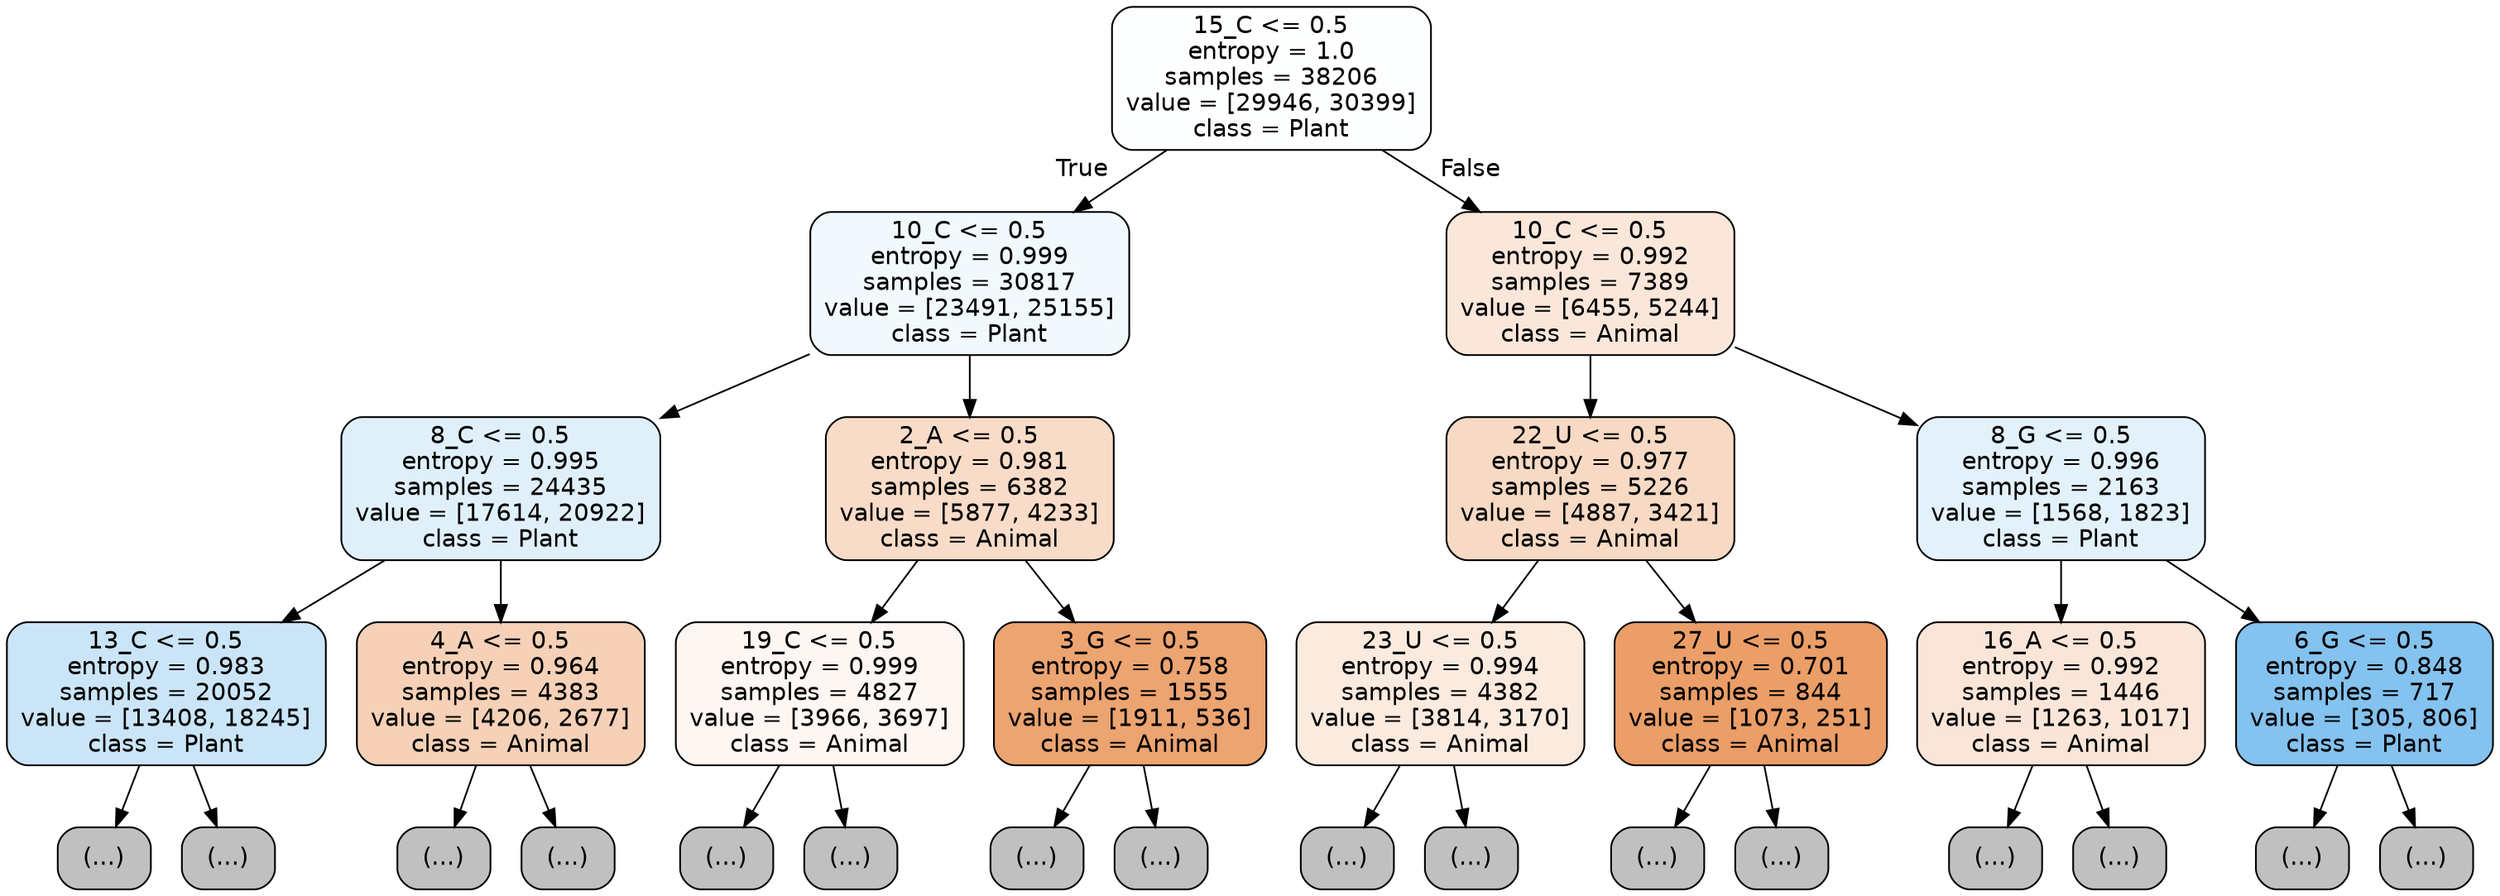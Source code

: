 digraph Tree {
node [shape=box, style="filled, rounded", color="black", fontname="helvetica"] ;
edge [fontname="helvetica"] ;
0 [label="15_C <= 0.5\nentropy = 1.0\nsamples = 38206\nvalue = [29946, 30399]\nclass = Plant", fillcolor="#fcfeff"] ;
1 [label="10_C <= 0.5\nentropy = 0.999\nsamples = 30817\nvalue = [23491, 25155]\nclass = Plant", fillcolor="#f2f9fd"] ;
0 -> 1 [labeldistance=2.5, labelangle=45, headlabel="True"] ;
2 [label="8_C <= 0.5\nentropy = 0.995\nsamples = 24435\nvalue = [17614, 20922]\nclass = Plant", fillcolor="#e0f0fb"] ;
1 -> 2 ;
3 [label="13_C <= 0.5\nentropy = 0.983\nsamples = 20052\nvalue = [13408, 18245]\nclass = Plant", fillcolor="#cbe5f8"] ;
2 -> 3 ;
4 [label="(...)", fillcolor="#C0C0C0"] ;
3 -> 4 ;
6651 [label="(...)", fillcolor="#C0C0C0"] ;
3 -> 6651 ;
8274 [label="4_A <= 0.5\nentropy = 0.964\nsamples = 4383\nvalue = [4206, 2677]\nclass = Animal", fillcolor="#f6d1b7"] ;
2 -> 8274 ;
8275 [label="(...)", fillcolor="#C0C0C0"] ;
8274 -> 8275 ;
10080 [label="(...)", fillcolor="#C0C0C0"] ;
8274 -> 10080 ;
10535 [label="2_A <= 0.5\nentropy = 0.981\nsamples = 6382\nvalue = [5877, 4233]\nclass = Animal", fillcolor="#f8dcc8"] ;
1 -> 10535 ;
10536 [label="19_C <= 0.5\nentropy = 0.999\nsamples = 4827\nvalue = [3966, 3697]\nclass = Animal", fillcolor="#fdf6f2"] ;
10535 -> 10536 ;
10537 [label="(...)", fillcolor="#C0C0C0"] ;
10536 -> 10537 ;
12084 [label="(...)", fillcolor="#C0C0C0"] ;
10536 -> 12084 ;
12723 [label="3_G <= 0.5\nentropy = 0.758\nsamples = 1555\nvalue = [1911, 536]\nclass = Animal", fillcolor="#eca471"] ;
10535 -> 12723 ;
12724 [label="(...)", fillcolor="#C0C0C0"] ;
12723 -> 12724 ;
13257 [label="(...)", fillcolor="#C0C0C0"] ;
12723 -> 13257 ;
13432 [label="10_C <= 0.5\nentropy = 0.992\nsamples = 7389\nvalue = [6455, 5244]\nclass = Animal", fillcolor="#fae7da"] ;
0 -> 13432 [labeldistance=2.5, labelangle=-45, headlabel="False"] ;
13433 [label="22_U <= 0.5\nentropy = 0.977\nsamples = 5226\nvalue = [4887, 3421]\nclass = Animal", fillcolor="#f7d9c4"] ;
13432 -> 13433 ;
13434 [label="23_U <= 0.5\nentropy = 0.994\nsamples = 4382\nvalue = [3814, 3170]\nclass = Animal", fillcolor="#fbeade"] ;
13433 -> 13434 ;
13435 [label="(...)", fillcolor="#C0C0C0"] ;
13434 -> 13435 ;
15684 [label="(...)", fillcolor="#C0C0C0"] ;
13434 -> 15684 ;
15773 [label="27_U <= 0.5\nentropy = 0.701\nsamples = 844\nvalue = [1073, 251]\nclass = Animal", fillcolor="#eb9e67"] ;
13433 -> 15773 ;
15774 [label="(...)", fillcolor="#C0C0C0"] ;
15773 -> 15774 ;
16097 [label="(...)", fillcolor="#C0C0C0"] ;
15773 -> 16097 ;
16098 [label="8_G <= 0.5\nentropy = 0.996\nsamples = 2163\nvalue = [1568, 1823]\nclass = Plant", fillcolor="#e3f1fb"] ;
13432 -> 16098 ;
16099 [label="16_A <= 0.5\nentropy = 0.992\nsamples = 1446\nvalue = [1263, 1017]\nclass = Animal", fillcolor="#fae6d8"] ;
16098 -> 16099 ;
16100 [label="(...)", fillcolor="#C0C0C0"] ;
16099 -> 16100 ;
16583 [label="(...)", fillcolor="#C0C0C0"] ;
16099 -> 16583 ;
16740 [label="6_G <= 0.5\nentropy = 0.848\nsamples = 717\nvalue = [305, 806]\nclass = Plant", fillcolor="#84c2ef"] ;
16098 -> 16740 ;
16741 [label="(...)", fillcolor="#C0C0C0"] ;
16740 -> 16741 ;
16902 [label="(...)", fillcolor="#C0C0C0"] ;
16740 -> 16902 ;
}